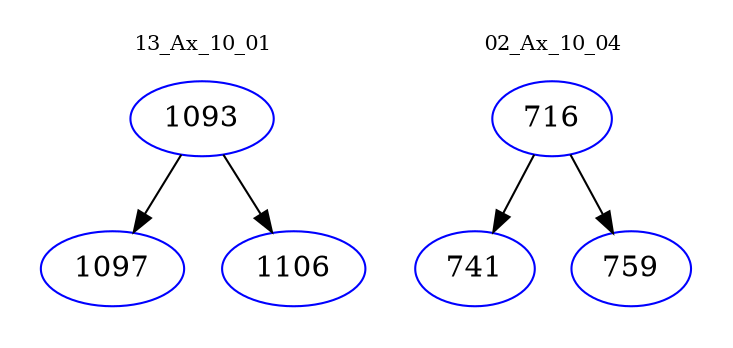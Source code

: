digraph{
subgraph cluster_0 {
color = white
label = "13_Ax_10_01";
fontsize=10;
T0_1093 [label="1093", color="blue"]
T0_1093 -> T0_1097 [color="black"]
T0_1097 [label="1097", color="blue"]
T0_1093 -> T0_1106 [color="black"]
T0_1106 [label="1106", color="blue"]
}
subgraph cluster_1 {
color = white
label = "02_Ax_10_04";
fontsize=10;
T1_716 [label="716", color="blue"]
T1_716 -> T1_741 [color="black"]
T1_741 [label="741", color="blue"]
T1_716 -> T1_759 [color="black"]
T1_759 [label="759", color="blue"]
}
}
